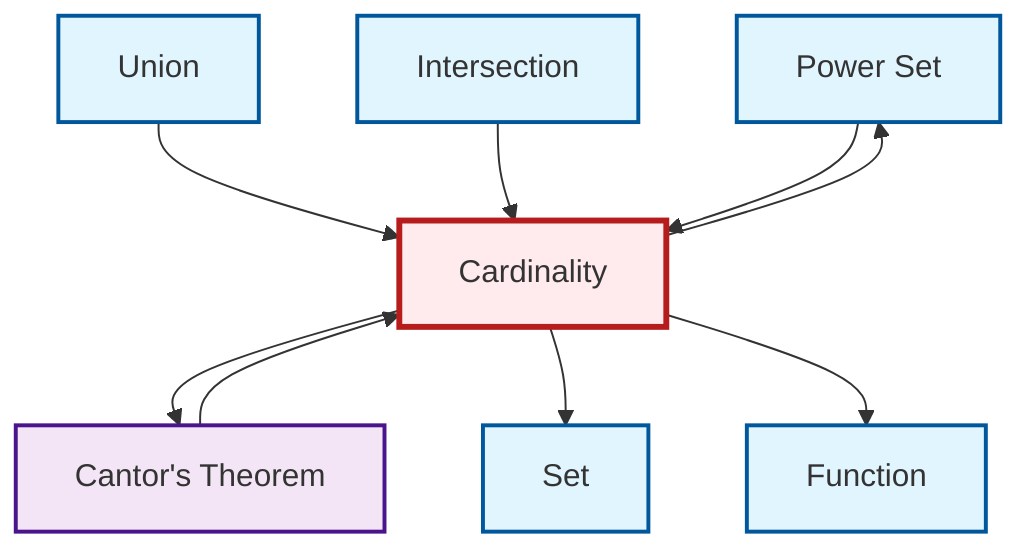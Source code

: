 graph TD
    classDef definition fill:#e1f5fe,stroke:#01579b,stroke-width:2px
    classDef theorem fill:#f3e5f5,stroke:#4a148c,stroke-width:2px
    classDef axiom fill:#fff3e0,stroke:#e65100,stroke-width:2px
    classDef example fill:#e8f5e9,stroke:#1b5e20,stroke-width:2px
    classDef current fill:#ffebee,stroke:#b71c1c,stroke-width:3px
    def-power-set["Power Set"]:::definition
    def-cardinality["Cardinality"]:::definition
    def-set["Set"]:::definition
    def-union["Union"]:::definition
    def-function["Function"]:::definition
    def-intersection["Intersection"]:::definition
    thm-cantor["Cantor's Theorem"]:::theorem
    def-cardinality --> def-power-set
    def-union --> def-cardinality
    def-cardinality --> thm-cantor
    def-intersection --> def-cardinality
    thm-cantor --> def-cardinality
    def-cardinality --> def-set
    def-cardinality --> def-function
    def-power-set --> def-cardinality
    class def-cardinality current